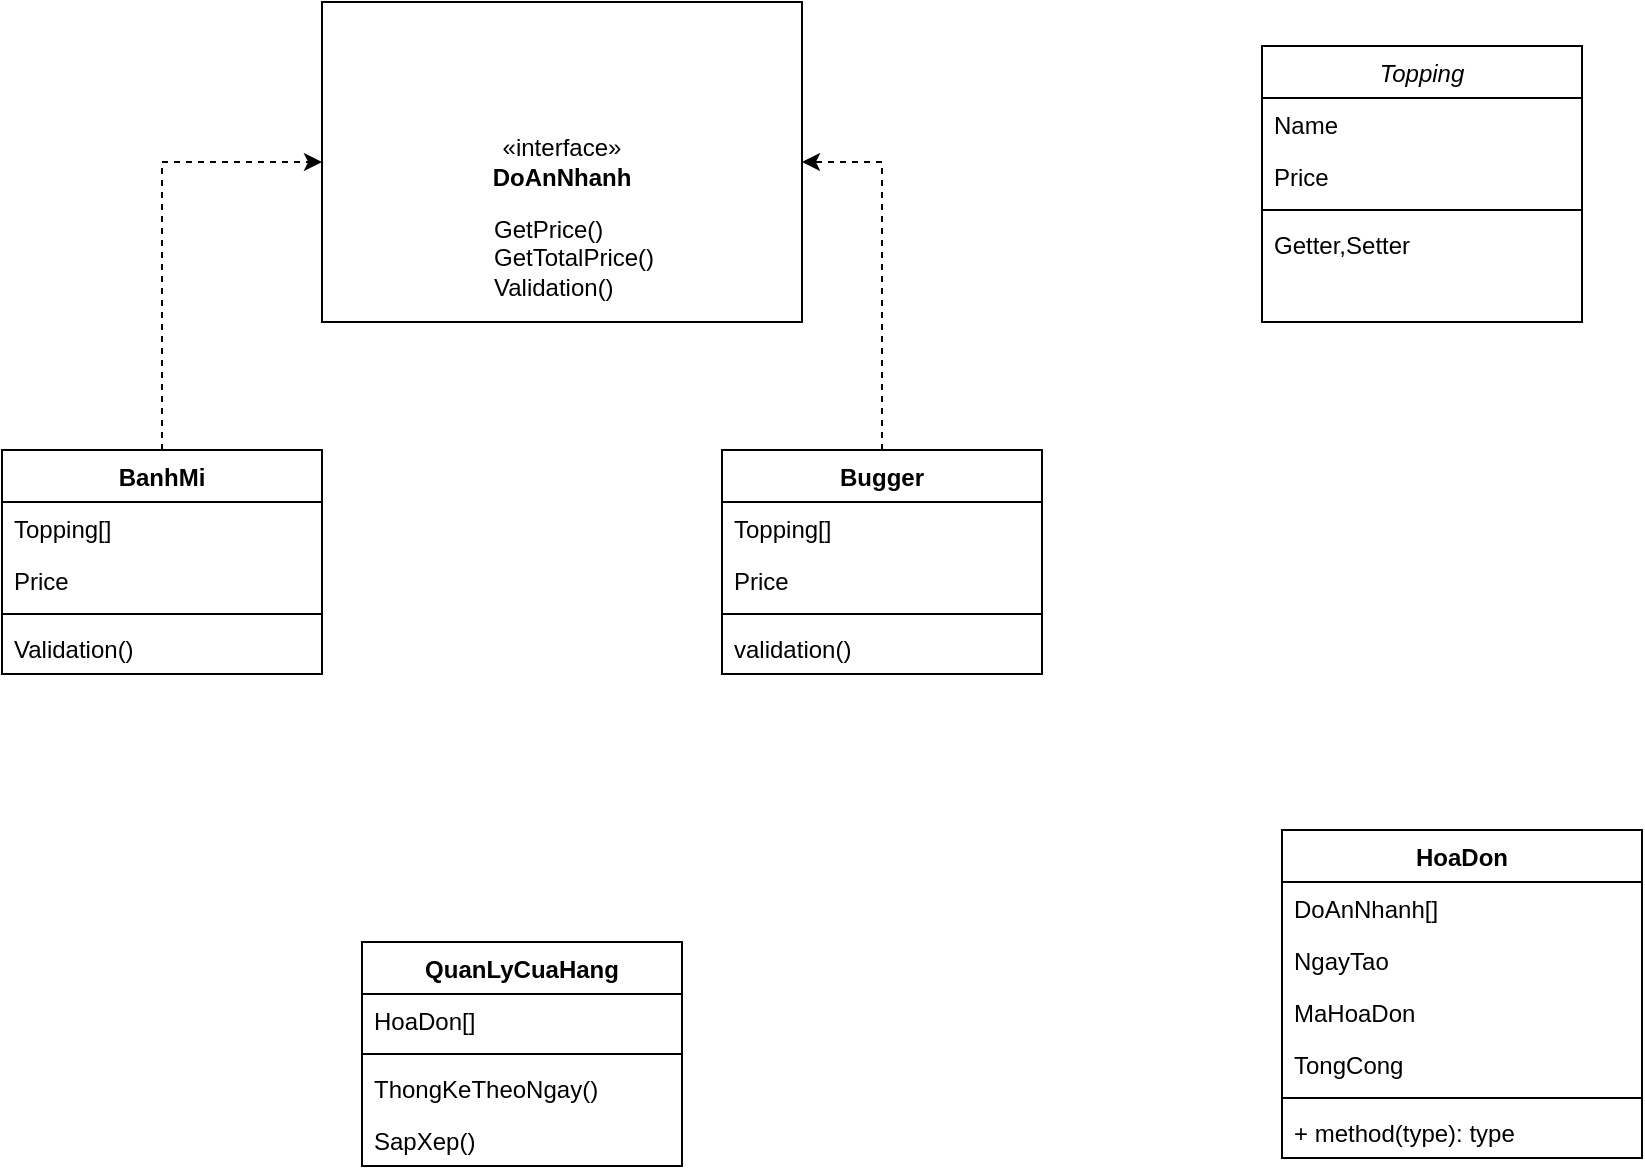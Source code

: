 <mxfile version="21.1.5" type="device">
  <diagram id="C5RBs43oDa-KdzZeNtuy" name="Page-1">
    <mxGraphModel dx="2140" dy="1845" grid="1" gridSize="10" guides="1" tooltips="1" connect="1" arrows="1" fold="1" page="1" pageScale="1" pageWidth="827" pageHeight="1169" math="0" shadow="0">
      <root>
        <mxCell id="WIyWlLk6GJQsqaUBKTNV-0" />
        <mxCell id="WIyWlLk6GJQsqaUBKTNV-1" parent="WIyWlLk6GJQsqaUBKTNV-0" />
        <mxCell id="zkfFHV4jXpPFQw0GAbJ--0" value="Topping" style="swimlane;fontStyle=2;align=center;verticalAlign=top;childLayout=stackLayout;horizontal=1;startSize=26;horizontalStack=0;resizeParent=1;resizeLast=0;collapsible=1;marginBottom=0;rounded=0;shadow=0;strokeWidth=1;" parent="WIyWlLk6GJQsqaUBKTNV-1" vertex="1">
          <mxGeometry x="600" y="-298" width="160" height="138" as="geometry">
            <mxRectangle x="230" y="140" width="160" height="26" as="alternateBounds" />
          </mxGeometry>
        </mxCell>
        <mxCell id="zkfFHV4jXpPFQw0GAbJ--1" value="Name" style="text;align=left;verticalAlign=top;spacingLeft=4;spacingRight=4;overflow=hidden;rotatable=0;points=[[0,0.5],[1,0.5]];portConstraint=eastwest;" parent="zkfFHV4jXpPFQw0GAbJ--0" vertex="1">
          <mxGeometry y="26" width="160" height="26" as="geometry" />
        </mxCell>
        <mxCell id="zkfFHV4jXpPFQw0GAbJ--2" value="Price" style="text;align=left;verticalAlign=top;spacingLeft=4;spacingRight=4;overflow=hidden;rotatable=0;points=[[0,0.5],[1,0.5]];portConstraint=eastwest;rounded=0;shadow=0;html=0;" parent="zkfFHV4jXpPFQw0GAbJ--0" vertex="1">
          <mxGeometry y="52" width="160" height="26" as="geometry" />
        </mxCell>
        <mxCell id="zkfFHV4jXpPFQw0GAbJ--4" value="" style="line;html=1;strokeWidth=1;align=left;verticalAlign=middle;spacingTop=-1;spacingLeft=3;spacingRight=3;rotatable=0;labelPosition=right;points=[];portConstraint=eastwest;" parent="zkfFHV4jXpPFQw0GAbJ--0" vertex="1">
          <mxGeometry y="78" width="160" height="8" as="geometry" />
        </mxCell>
        <mxCell id="zkfFHV4jXpPFQw0GAbJ--5" value="Getter,Setter" style="text;align=left;verticalAlign=top;spacingLeft=4;spacingRight=4;overflow=hidden;rotatable=0;points=[[0,0.5],[1,0.5]];portConstraint=eastwest;" parent="zkfFHV4jXpPFQw0GAbJ--0" vertex="1">
          <mxGeometry y="86" width="160" height="26" as="geometry" />
        </mxCell>
        <mxCell id="q0T0334Y0EzsWz9vr9tW-61" style="edgeStyle=orthogonalEdgeStyle;rounded=0;orthogonalLoop=1;jettySize=auto;html=1;entryX=0;entryY=0.5;entryDx=0;entryDy=0;dashed=1;" edge="1" parent="WIyWlLk6GJQsqaUBKTNV-1" source="q0T0334Y0EzsWz9vr9tW-43" target="q0T0334Y0EzsWz9vr9tW-0">
          <mxGeometry relative="1" as="geometry" />
        </mxCell>
        <mxCell id="q0T0334Y0EzsWz9vr9tW-43" value="BanhMi" style="swimlane;fontStyle=1;align=center;verticalAlign=top;childLayout=stackLayout;horizontal=1;startSize=26;horizontalStack=0;resizeParent=1;resizeParentMax=0;resizeLast=0;collapsible=1;marginBottom=0;whiteSpace=wrap;html=1;" vertex="1" parent="WIyWlLk6GJQsqaUBKTNV-1">
          <mxGeometry x="-30" y="-96" width="160" height="112" as="geometry" />
        </mxCell>
        <mxCell id="q0T0334Y0EzsWz9vr9tW-44" value="Topping[]" style="text;strokeColor=none;fillColor=none;align=left;verticalAlign=top;spacingLeft=4;spacingRight=4;overflow=hidden;rotatable=0;points=[[0,0.5],[1,0.5]];portConstraint=eastwest;whiteSpace=wrap;html=1;" vertex="1" parent="q0T0334Y0EzsWz9vr9tW-43">
          <mxGeometry y="26" width="160" height="26" as="geometry" />
        </mxCell>
        <mxCell id="q0T0334Y0EzsWz9vr9tW-48" value="Price" style="text;strokeColor=none;fillColor=none;align=left;verticalAlign=top;spacingLeft=4;spacingRight=4;overflow=hidden;rotatable=0;points=[[0,0.5],[1,0.5]];portConstraint=eastwest;whiteSpace=wrap;html=1;" vertex="1" parent="q0T0334Y0EzsWz9vr9tW-43">
          <mxGeometry y="52" width="160" height="26" as="geometry" />
        </mxCell>
        <mxCell id="q0T0334Y0EzsWz9vr9tW-45" value="" style="line;strokeWidth=1;fillColor=none;align=left;verticalAlign=middle;spacingTop=-1;spacingLeft=3;spacingRight=3;rotatable=0;labelPosition=right;points=[];portConstraint=eastwest;strokeColor=inherit;" vertex="1" parent="q0T0334Y0EzsWz9vr9tW-43">
          <mxGeometry y="78" width="160" height="8" as="geometry" />
        </mxCell>
        <mxCell id="q0T0334Y0EzsWz9vr9tW-46" value="Validation()" style="text;strokeColor=none;fillColor=none;align=left;verticalAlign=top;spacingLeft=4;spacingRight=4;overflow=hidden;rotatable=0;points=[[0,0.5],[1,0.5]];portConstraint=eastwest;whiteSpace=wrap;html=1;" vertex="1" parent="q0T0334Y0EzsWz9vr9tW-43">
          <mxGeometry y="86" width="160" height="26" as="geometry" />
        </mxCell>
        <mxCell id="q0T0334Y0EzsWz9vr9tW-62" style="edgeStyle=orthogonalEdgeStyle;rounded=0;orthogonalLoop=1;jettySize=auto;html=1;entryX=1;entryY=0.5;entryDx=0;entryDy=0;dashed=1;" edge="1" parent="WIyWlLk6GJQsqaUBKTNV-1" source="q0T0334Y0EzsWz9vr9tW-49" target="q0T0334Y0EzsWz9vr9tW-0">
          <mxGeometry relative="1" as="geometry" />
        </mxCell>
        <mxCell id="q0T0334Y0EzsWz9vr9tW-49" value="Bugger" style="swimlane;fontStyle=1;align=center;verticalAlign=top;childLayout=stackLayout;horizontal=1;startSize=26;horizontalStack=0;resizeParent=1;resizeParentMax=0;resizeLast=0;collapsible=1;marginBottom=0;whiteSpace=wrap;html=1;" vertex="1" parent="WIyWlLk6GJQsqaUBKTNV-1">
          <mxGeometry x="330" y="-96" width="160" height="112" as="geometry" />
        </mxCell>
        <mxCell id="q0T0334Y0EzsWz9vr9tW-50" value="Topping[]" style="text;strokeColor=none;fillColor=none;align=left;verticalAlign=top;spacingLeft=4;spacingRight=4;overflow=hidden;rotatable=0;points=[[0,0.5],[1,0.5]];portConstraint=eastwest;whiteSpace=wrap;html=1;" vertex="1" parent="q0T0334Y0EzsWz9vr9tW-49">
          <mxGeometry y="26" width="160" height="26" as="geometry" />
        </mxCell>
        <mxCell id="q0T0334Y0EzsWz9vr9tW-51" value="Price" style="text;strokeColor=none;fillColor=none;align=left;verticalAlign=top;spacingLeft=4;spacingRight=4;overflow=hidden;rotatable=0;points=[[0,0.5],[1,0.5]];portConstraint=eastwest;whiteSpace=wrap;html=1;" vertex="1" parent="q0T0334Y0EzsWz9vr9tW-49">
          <mxGeometry y="52" width="160" height="26" as="geometry" />
        </mxCell>
        <mxCell id="q0T0334Y0EzsWz9vr9tW-52" value="" style="line;strokeWidth=1;fillColor=none;align=left;verticalAlign=middle;spacingTop=-1;spacingLeft=3;spacingRight=3;rotatable=0;labelPosition=right;points=[];portConstraint=eastwest;strokeColor=inherit;" vertex="1" parent="q0T0334Y0EzsWz9vr9tW-49">
          <mxGeometry y="78" width="160" height="8" as="geometry" />
        </mxCell>
        <mxCell id="q0T0334Y0EzsWz9vr9tW-53" value="validation()" style="text;strokeColor=none;fillColor=none;align=left;verticalAlign=top;spacingLeft=4;spacingRight=4;overflow=hidden;rotatable=0;points=[[0,0.5],[1,0.5]];portConstraint=eastwest;whiteSpace=wrap;html=1;" vertex="1" parent="q0T0334Y0EzsWz9vr9tW-49">
          <mxGeometry y="86" width="160" height="26" as="geometry" />
        </mxCell>
        <mxCell id="q0T0334Y0EzsWz9vr9tW-60" value="" style="group" vertex="1" connectable="0" parent="WIyWlLk6GJQsqaUBKTNV-1">
          <mxGeometry x="130" y="-320" width="240" height="160" as="geometry" />
        </mxCell>
        <mxCell id="q0T0334Y0EzsWz9vr9tW-0" value="«interface»&lt;br&gt;&lt;b&gt;DoAnNhanh&lt;/b&gt;" style="html=1;whiteSpace=wrap;" vertex="1" parent="q0T0334Y0EzsWz9vr9tW-60">
          <mxGeometry width="240" height="160" as="geometry" />
        </mxCell>
        <mxCell id="q0T0334Y0EzsWz9vr9tW-54" value="GetPrice()&lt;br&gt;GetTotalPrice()&lt;br&gt;Validation()" style="text;strokeColor=none;fillColor=none;align=left;verticalAlign=top;spacingLeft=4;spacingRight=4;overflow=hidden;rotatable=0;points=[[0,0.5],[1,0.5]];portConstraint=eastwest;whiteSpace=wrap;html=1;" vertex="1" parent="q0T0334Y0EzsWz9vr9tW-60">
          <mxGeometry x="80" y="100" width="100" height="52" as="geometry" />
        </mxCell>
        <mxCell id="q0T0334Y0EzsWz9vr9tW-63" value="HoaDon" style="swimlane;fontStyle=1;align=center;verticalAlign=top;childLayout=stackLayout;horizontal=1;startSize=26;horizontalStack=0;resizeParent=1;resizeParentMax=0;resizeLast=0;collapsible=1;marginBottom=0;whiteSpace=wrap;html=1;" vertex="1" parent="WIyWlLk6GJQsqaUBKTNV-1">
          <mxGeometry x="610" y="94" width="180" height="164" as="geometry" />
        </mxCell>
        <mxCell id="q0T0334Y0EzsWz9vr9tW-64" value="DoAnNhanh[]" style="text;strokeColor=none;fillColor=none;align=left;verticalAlign=top;spacingLeft=4;spacingRight=4;overflow=hidden;rotatable=0;points=[[0,0.5],[1,0.5]];portConstraint=eastwest;whiteSpace=wrap;html=1;" vertex="1" parent="q0T0334Y0EzsWz9vr9tW-63">
          <mxGeometry y="26" width="180" height="26" as="geometry" />
        </mxCell>
        <mxCell id="q0T0334Y0EzsWz9vr9tW-67" value="NgayTao" style="text;strokeColor=none;fillColor=none;align=left;verticalAlign=top;spacingLeft=4;spacingRight=4;overflow=hidden;rotatable=0;points=[[0,0.5],[1,0.5]];portConstraint=eastwest;whiteSpace=wrap;html=1;" vertex="1" parent="q0T0334Y0EzsWz9vr9tW-63">
          <mxGeometry y="52" width="180" height="26" as="geometry" />
        </mxCell>
        <mxCell id="q0T0334Y0EzsWz9vr9tW-68" value="MaHoaDon" style="text;strokeColor=none;fillColor=none;align=left;verticalAlign=top;spacingLeft=4;spacingRight=4;overflow=hidden;rotatable=0;points=[[0,0.5],[1,0.5]];portConstraint=eastwest;whiteSpace=wrap;html=1;" vertex="1" parent="q0T0334Y0EzsWz9vr9tW-63">
          <mxGeometry y="78" width="180" height="26" as="geometry" />
        </mxCell>
        <mxCell id="q0T0334Y0EzsWz9vr9tW-69" value="TongCong" style="text;strokeColor=none;fillColor=none;align=left;verticalAlign=top;spacingLeft=4;spacingRight=4;overflow=hidden;rotatable=0;points=[[0,0.5],[1,0.5]];portConstraint=eastwest;whiteSpace=wrap;html=1;" vertex="1" parent="q0T0334Y0EzsWz9vr9tW-63">
          <mxGeometry y="104" width="180" height="26" as="geometry" />
        </mxCell>
        <mxCell id="q0T0334Y0EzsWz9vr9tW-65" value="" style="line;strokeWidth=1;fillColor=none;align=left;verticalAlign=middle;spacingTop=-1;spacingLeft=3;spacingRight=3;rotatable=0;labelPosition=right;points=[];portConstraint=eastwest;strokeColor=inherit;" vertex="1" parent="q0T0334Y0EzsWz9vr9tW-63">
          <mxGeometry y="130" width="180" height="8" as="geometry" />
        </mxCell>
        <mxCell id="q0T0334Y0EzsWz9vr9tW-66" value="+ method(type): type" style="text;strokeColor=none;fillColor=none;align=left;verticalAlign=top;spacingLeft=4;spacingRight=4;overflow=hidden;rotatable=0;points=[[0,0.5],[1,0.5]];portConstraint=eastwest;whiteSpace=wrap;html=1;" vertex="1" parent="q0T0334Y0EzsWz9vr9tW-63">
          <mxGeometry y="138" width="180" height="26" as="geometry" />
        </mxCell>
        <mxCell id="q0T0334Y0EzsWz9vr9tW-75" value="QuanLyCuaHang" style="swimlane;fontStyle=1;align=center;verticalAlign=top;childLayout=stackLayout;horizontal=1;startSize=26;horizontalStack=0;resizeParent=1;resizeParentMax=0;resizeLast=0;collapsible=1;marginBottom=0;whiteSpace=wrap;html=1;" vertex="1" parent="WIyWlLk6GJQsqaUBKTNV-1">
          <mxGeometry x="150" y="150" width="160" height="112" as="geometry" />
        </mxCell>
        <mxCell id="q0T0334Y0EzsWz9vr9tW-76" value="HoaDon[]" style="text;strokeColor=none;fillColor=none;align=left;verticalAlign=top;spacingLeft=4;spacingRight=4;overflow=hidden;rotatable=0;points=[[0,0.5],[1,0.5]];portConstraint=eastwest;whiteSpace=wrap;html=1;" vertex="1" parent="q0T0334Y0EzsWz9vr9tW-75">
          <mxGeometry y="26" width="160" height="26" as="geometry" />
        </mxCell>
        <mxCell id="q0T0334Y0EzsWz9vr9tW-77" value="" style="line;strokeWidth=1;fillColor=none;align=left;verticalAlign=middle;spacingTop=-1;spacingLeft=3;spacingRight=3;rotatable=0;labelPosition=right;points=[];portConstraint=eastwest;strokeColor=inherit;" vertex="1" parent="q0T0334Y0EzsWz9vr9tW-75">
          <mxGeometry y="52" width="160" height="8" as="geometry" />
        </mxCell>
        <mxCell id="q0T0334Y0EzsWz9vr9tW-78" value="ThongKeTheoNgay()" style="text;strokeColor=none;fillColor=none;align=left;verticalAlign=top;spacingLeft=4;spacingRight=4;overflow=hidden;rotatable=0;points=[[0,0.5],[1,0.5]];portConstraint=eastwest;whiteSpace=wrap;html=1;" vertex="1" parent="q0T0334Y0EzsWz9vr9tW-75">
          <mxGeometry y="60" width="160" height="26" as="geometry" />
        </mxCell>
        <mxCell id="q0T0334Y0EzsWz9vr9tW-79" value="SapXep()" style="text;strokeColor=none;fillColor=none;align=left;verticalAlign=top;spacingLeft=4;spacingRight=4;overflow=hidden;rotatable=0;points=[[0,0.5],[1,0.5]];portConstraint=eastwest;whiteSpace=wrap;html=1;" vertex="1" parent="q0T0334Y0EzsWz9vr9tW-75">
          <mxGeometry y="86" width="160" height="26" as="geometry" />
        </mxCell>
      </root>
    </mxGraphModel>
  </diagram>
</mxfile>
